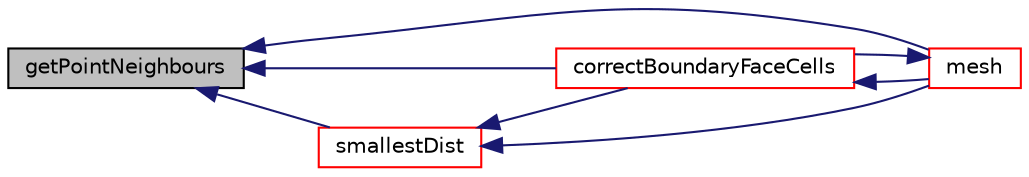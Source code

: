 digraph "getPointNeighbours"
{
  bgcolor="transparent";
  edge [fontname="Helvetica",fontsize="10",labelfontname="Helvetica",labelfontsize="10"];
  node [fontname="Helvetica",fontsize="10",shape=record];
  rankdir="LR";
  Node441 [label="getPointNeighbours",height=0.2,width=0.4,color="black", fillcolor="grey75", style="filled", fontcolor="black"];
  Node441 -> Node442 [dir="back",color="midnightblue",fontsize="10",style="solid",fontname="Helvetica"];
  Node442 [label="correctBoundaryFaceCells",height=0.2,width=0.4,color="red",URL="$a26089.html#a41c7905c77a33266536507702e329e13",tooltip="Correct all cells connected to boundary (via face). Sets values in. "];
  Node442 -> Node445 [dir="back",color="midnightblue",fontsize="10",style="solid",fontname="Helvetica"];
  Node445 [label="mesh",height=0.2,width=0.4,color="red",URL="$a26089.html#ae78c91f8ff731c07ccc4351d9fe861ba",tooltip="Access mesh. "];
  Node445 -> Node442 [dir="back",color="midnightblue",fontsize="10",style="solid",fontname="Helvetica"];
  Node441 -> Node445 [dir="back",color="midnightblue",fontsize="10",style="solid",fontname="Helvetica"];
  Node441 -> Node450 [dir="back",color="midnightblue",fontsize="10",style="solid",fontname="Helvetica"];
  Node450 [label="smallestDist",height=0.2,width=0.4,color="red",URL="$a26089.html#a4b8f3f751e765de699ca355f0b06651f",tooltip="Calculate smallest true distance (and face index) "];
  Node450 -> Node442 [dir="back",color="midnightblue",fontsize="10",style="solid",fontname="Helvetica"];
  Node450 -> Node445 [dir="back",color="midnightblue",fontsize="10",style="solid",fontname="Helvetica"];
}
